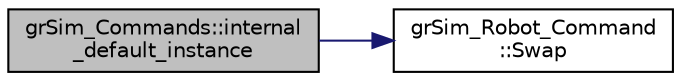 digraph "grSim_Commands::internal_default_instance"
{
 // INTERACTIVE_SVG=YES
  edge [fontname="Helvetica",fontsize="10",labelfontname="Helvetica",labelfontsize="10"];
  node [fontname="Helvetica",fontsize="10",shape=record];
  rankdir="LR";
  Node1 [label="grSim_Commands::internal\l_default_instance",height=0.2,width=0.4,color="black", fillcolor="grey75", style="filled", fontcolor="black"];
  Node1 -> Node2 [color="midnightblue",fontsize="10",style="solid",fontname="Helvetica"];
  Node2 [label="grSim_Robot_Command\l::Swap",height=0.2,width=0.4,color="black", fillcolor="white", style="filled",URL="$d1/d68/classgr_sim___robot___command.html#a3308bdb23be31e83cb52dee2b25e000e"];
}
